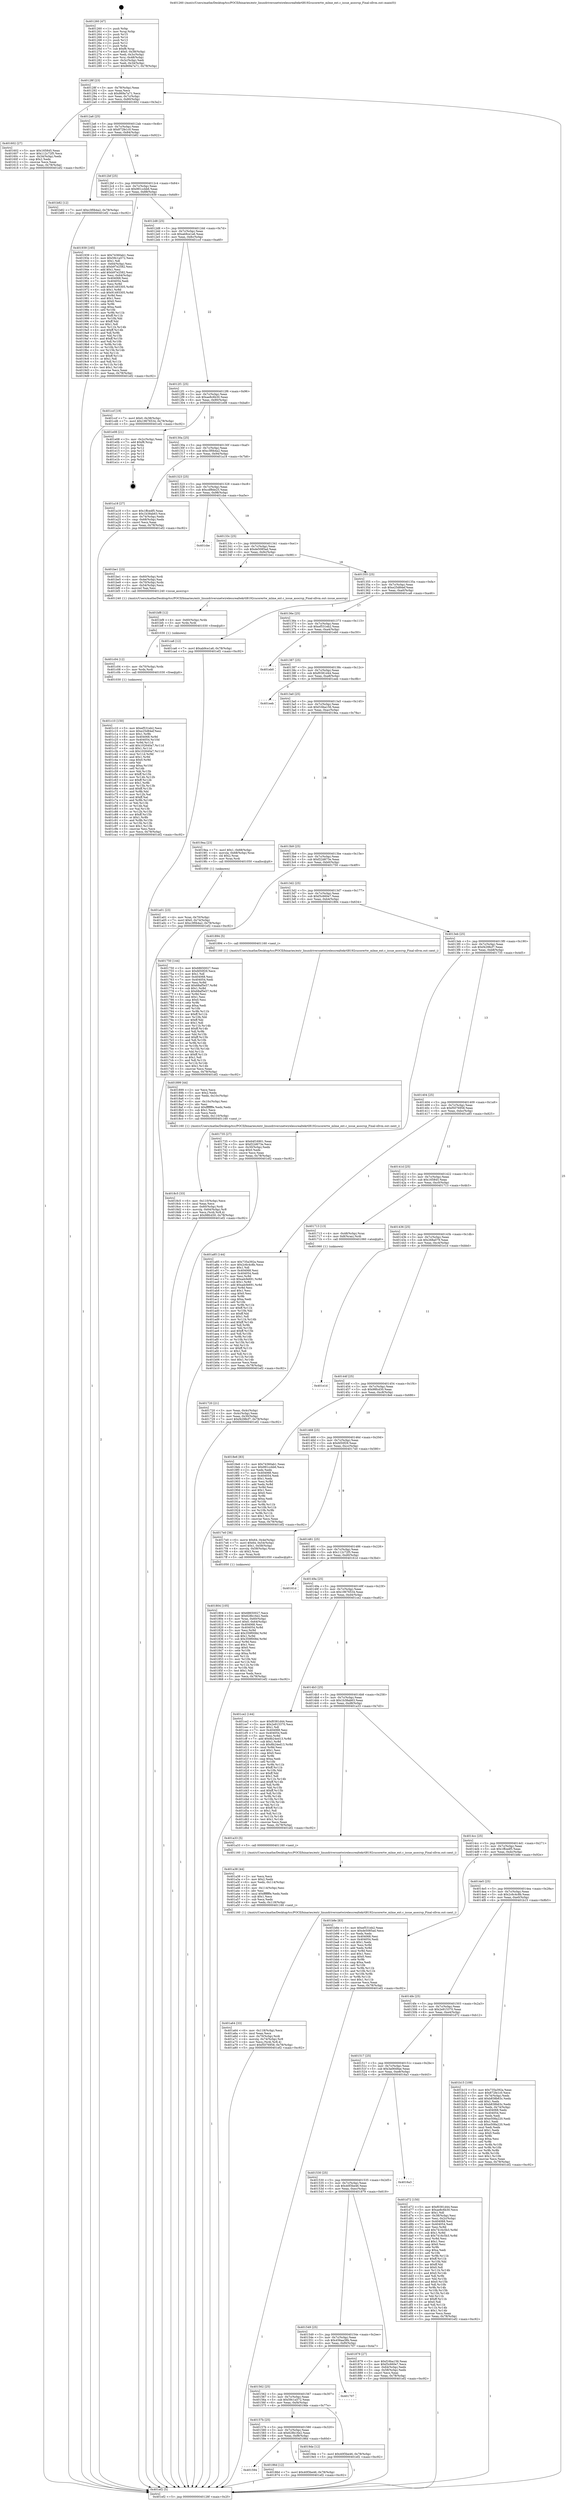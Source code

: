 digraph "0x401260" {
  label = "0x401260 (/mnt/c/Users/mathe/Desktop/tcc/POCII/binaries/extr_linuxdriversnetwirelessrealtekrtl8192cucorertw_mlme_ext.c_issue_asocrsp_Final-ollvm.out::main(0))"
  labelloc = "t"
  node[shape=record]

  Entry [label="",width=0.3,height=0.3,shape=circle,fillcolor=black,style=filled]
  "0x40128f" [label="{
     0x40128f [23]\l
     | [instrs]\l
     &nbsp;&nbsp;0x40128f \<+3\>: mov -0x78(%rbp),%eax\l
     &nbsp;&nbsp;0x401292 \<+2\>: mov %eax,%ecx\l
     &nbsp;&nbsp;0x401294 \<+6\>: sub $0x869a7a71,%ecx\l
     &nbsp;&nbsp;0x40129a \<+3\>: mov %eax,-0x7c(%rbp)\l
     &nbsp;&nbsp;0x40129d \<+3\>: mov %ecx,-0x80(%rbp)\l
     &nbsp;&nbsp;0x4012a0 \<+6\>: je 0000000000401602 \<main+0x3a2\>\l
  }"]
  "0x401602" [label="{
     0x401602 [27]\l
     | [instrs]\l
     &nbsp;&nbsp;0x401602 \<+5\>: mov $0x165845,%eax\l
     &nbsp;&nbsp;0x401607 \<+5\>: mov $0x112c72f5,%ecx\l
     &nbsp;&nbsp;0x40160c \<+3\>: mov -0x34(%rbp),%edx\l
     &nbsp;&nbsp;0x40160f \<+3\>: cmp $0x2,%edx\l
     &nbsp;&nbsp;0x401612 \<+3\>: cmovne %ecx,%eax\l
     &nbsp;&nbsp;0x401615 \<+3\>: mov %eax,-0x78(%rbp)\l
     &nbsp;&nbsp;0x401618 \<+5\>: jmp 0000000000401ef2 \<main+0xc92\>\l
  }"]
  "0x4012a6" [label="{
     0x4012a6 [25]\l
     | [instrs]\l
     &nbsp;&nbsp;0x4012a6 \<+5\>: jmp 00000000004012ab \<main+0x4b\>\l
     &nbsp;&nbsp;0x4012ab \<+3\>: mov -0x7c(%rbp),%eax\l
     &nbsp;&nbsp;0x4012ae \<+5\>: sub $0x872fe1c0,%eax\l
     &nbsp;&nbsp;0x4012b3 \<+6\>: mov %eax,-0x84(%rbp)\l
     &nbsp;&nbsp;0x4012b9 \<+6\>: je 0000000000401b82 \<main+0x922\>\l
  }"]
  "0x401ef2" [label="{
     0x401ef2 [5]\l
     | [instrs]\l
     &nbsp;&nbsp;0x401ef2 \<+5\>: jmp 000000000040128f \<main+0x2f\>\l
  }"]
  "0x401260" [label="{
     0x401260 [47]\l
     | [instrs]\l
     &nbsp;&nbsp;0x401260 \<+1\>: push %rbp\l
     &nbsp;&nbsp;0x401261 \<+3\>: mov %rsp,%rbp\l
     &nbsp;&nbsp;0x401264 \<+2\>: push %r15\l
     &nbsp;&nbsp;0x401266 \<+2\>: push %r14\l
     &nbsp;&nbsp;0x401268 \<+2\>: push %r13\l
     &nbsp;&nbsp;0x40126a \<+2\>: push %r12\l
     &nbsp;&nbsp;0x40126c \<+1\>: push %rbx\l
     &nbsp;&nbsp;0x40126d \<+7\>: sub $0xf8,%rsp\l
     &nbsp;&nbsp;0x401274 \<+7\>: movl $0x0,-0x38(%rbp)\l
     &nbsp;&nbsp;0x40127b \<+3\>: mov %edi,-0x3c(%rbp)\l
     &nbsp;&nbsp;0x40127e \<+4\>: mov %rsi,-0x48(%rbp)\l
     &nbsp;&nbsp;0x401282 \<+3\>: mov -0x3c(%rbp),%edi\l
     &nbsp;&nbsp;0x401285 \<+3\>: mov %edi,-0x34(%rbp)\l
     &nbsp;&nbsp;0x401288 \<+7\>: movl $0x869a7a71,-0x78(%rbp)\l
  }"]
  Exit [label="",width=0.3,height=0.3,shape=circle,fillcolor=black,style=filled,peripheries=2]
  "0x401b82" [label="{
     0x401b82 [12]\l
     | [instrs]\l
     &nbsp;&nbsp;0x401b82 \<+7\>: movl $0xc3f0b4a2,-0x78(%rbp)\l
     &nbsp;&nbsp;0x401b89 \<+5\>: jmp 0000000000401ef2 \<main+0xc92\>\l
  }"]
  "0x4012bf" [label="{
     0x4012bf [25]\l
     | [instrs]\l
     &nbsp;&nbsp;0x4012bf \<+5\>: jmp 00000000004012c4 \<main+0x64\>\l
     &nbsp;&nbsp;0x4012c4 \<+3\>: mov -0x7c(%rbp),%eax\l
     &nbsp;&nbsp;0x4012c7 \<+5\>: sub $0x991ccbb6,%eax\l
     &nbsp;&nbsp;0x4012cc \<+6\>: mov %eax,-0x88(%rbp)\l
     &nbsp;&nbsp;0x4012d2 \<+6\>: je 0000000000401939 \<main+0x6d9\>\l
  }"]
  "0x401c10" [label="{
     0x401c10 [150]\l
     | [instrs]\l
     &nbsp;&nbsp;0x401c10 \<+5\>: mov $0xef531eb2,%ecx\l
     &nbsp;&nbsp;0x401c15 \<+5\>: mov $0xe25d84ef,%esi\l
     &nbsp;&nbsp;0x401c1a \<+3\>: mov $0x1,%r8b\l
     &nbsp;&nbsp;0x401c1d \<+8\>: mov 0x404068,%r9d\l
     &nbsp;&nbsp;0x401c25 \<+8\>: mov 0x404054,%r10d\l
     &nbsp;&nbsp;0x401c2d \<+3\>: mov %r9d,%r11d\l
     &nbsp;&nbsp;0x401c30 \<+7\>: add $0x102640a7,%r11d\l
     &nbsp;&nbsp;0x401c37 \<+4\>: sub $0x1,%r11d\l
     &nbsp;&nbsp;0x401c3b \<+7\>: sub $0x102640a7,%r11d\l
     &nbsp;&nbsp;0x401c42 \<+4\>: imul %r11d,%r9d\l
     &nbsp;&nbsp;0x401c46 \<+4\>: and $0x1,%r9d\l
     &nbsp;&nbsp;0x401c4a \<+4\>: cmp $0x0,%r9d\l
     &nbsp;&nbsp;0x401c4e \<+3\>: sete %bl\l
     &nbsp;&nbsp;0x401c51 \<+4\>: cmp $0xa,%r10d\l
     &nbsp;&nbsp;0x401c55 \<+4\>: setl %r14b\l
     &nbsp;&nbsp;0x401c59 \<+3\>: mov %bl,%r15b\l
     &nbsp;&nbsp;0x401c5c \<+4\>: xor $0xff,%r15b\l
     &nbsp;&nbsp;0x401c60 \<+3\>: mov %r14b,%r12b\l
     &nbsp;&nbsp;0x401c63 \<+4\>: xor $0xff,%r12b\l
     &nbsp;&nbsp;0x401c67 \<+4\>: xor $0x1,%r8b\l
     &nbsp;&nbsp;0x401c6b \<+3\>: mov %r15b,%r13b\l
     &nbsp;&nbsp;0x401c6e \<+4\>: and $0xff,%r13b\l
     &nbsp;&nbsp;0x401c72 \<+3\>: and %r8b,%bl\l
     &nbsp;&nbsp;0x401c75 \<+3\>: mov %r12b,%al\l
     &nbsp;&nbsp;0x401c78 \<+2\>: and $0xff,%al\l
     &nbsp;&nbsp;0x401c7a \<+3\>: and %r8b,%r14b\l
     &nbsp;&nbsp;0x401c7d \<+3\>: or %bl,%r13b\l
     &nbsp;&nbsp;0x401c80 \<+3\>: or %r14b,%al\l
     &nbsp;&nbsp;0x401c83 \<+3\>: xor %al,%r13b\l
     &nbsp;&nbsp;0x401c86 \<+3\>: or %r12b,%r15b\l
     &nbsp;&nbsp;0x401c89 \<+4\>: xor $0xff,%r15b\l
     &nbsp;&nbsp;0x401c8d \<+4\>: or $0x1,%r8b\l
     &nbsp;&nbsp;0x401c91 \<+3\>: and %r8b,%r15b\l
     &nbsp;&nbsp;0x401c94 \<+3\>: or %r15b,%r13b\l
     &nbsp;&nbsp;0x401c97 \<+4\>: test $0x1,%r13b\l
     &nbsp;&nbsp;0x401c9b \<+3\>: cmovne %esi,%ecx\l
     &nbsp;&nbsp;0x401c9e \<+3\>: mov %ecx,-0x78(%rbp)\l
     &nbsp;&nbsp;0x401ca1 \<+5\>: jmp 0000000000401ef2 \<main+0xc92\>\l
  }"]
  "0x401939" [label="{
     0x401939 [165]\l
     | [instrs]\l
     &nbsp;&nbsp;0x401939 \<+5\>: mov $0x74360ab1,%eax\l
     &nbsp;&nbsp;0x40193e \<+5\>: mov $0x59c1a572,%ecx\l
     &nbsp;&nbsp;0x401943 \<+2\>: mov $0x1,%dl\l
     &nbsp;&nbsp;0x401945 \<+3\>: mov -0x64(%rbp),%esi\l
     &nbsp;&nbsp;0x401948 \<+6\>: sub $0xb97e2582,%esi\l
     &nbsp;&nbsp;0x40194e \<+3\>: add $0x1,%esi\l
     &nbsp;&nbsp;0x401951 \<+6\>: add $0xb97e2582,%esi\l
     &nbsp;&nbsp;0x401957 \<+3\>: mov %esi,-0x64(%rbp)\l
     &nbsp;&nbsp;0x40195a \<+7\>: mov 0x404068,%esi\l
     &nbsp;&nbsp;0x401961 \<+7\>: mov 0x404054,%edi\l
     &nbsp;&nbsp;0x401968 \<+3\>: mov %esi,%r8d\l
     &nbsp;&nbsp;0x40196b \<+7\>: add $0x91493305,%r8d\l
     &nbsp;&nbsp;0x401972 \<+4\>: sub $0x1,%r8d\l
     &nbsp;&nbsp;0x401976 \<+7\>: sub $0x91493305,%r8d\l
     &nbsp;&nbsp;0x40197d \<+4\>: imul %r8d,%esi\l
     &nbsp;&nbsp;0x401981 \<+3\>: and $0x1,%esi\l
     &nbsp;&nbsp;0x401984 \<+3\>: cmp $0x0,%esi\l
     &nbsp;&nbsp;0x401987 \<+4\>: sete %r9b\l
     &nbsp;&nbsp;0x40198b \<+3\>: cmp $0xa,%edi\l
     &nbsp;&nbsp;0x40198e \<+4\>: setl %r10b\l
     &nbsp;&nbsp;0x401992 \<+3\>: mov %r9b,%r11b\l
     &nbsp;&nbsp;0x401995 \<+4\>: xor $0xff,%r11b\l
     &nbsp;&nbsp;0x401999 \<+3\>: mov %r10b,%bl\l
     &nbsp;&nbsp;0x40199c \<+3\>: xor $0xff,%bl\l
     &nbsp;&nbsp;0x40199f \<+3\>: xor $0x1,%dl\l
     &nbsp;&nbsp;0x4019a2 \<+3\>: mov %r11b,%r14b\l
     &nbsp;&nbsp;0x4019a5 \<+4\>: and $0xff,%r14b\l
     &nbsp;&nbsp;0x4019a9 \<+3\>: and %dl,%r9b\l
     &nbsp;&nbsp;0x4019ac \<+3\>: mov %bl,%r15b\l
     &nbsp;&nbsp;0x4019af \<+4\>: and $0xff,%r15b\l
     &nbsp;&nbsp;0x4019b3 \<+3\>: and %dl,%r10b\l
     &nbsp;&nbsp;0x4019b6 \<+3\>: or %r9b,%r14b\l
     &nbsp;&nbsp;0x4019b9 \<+3\>: or %r10b,%r15b\l
     &nbsp;&nbsp;0x4019bc \<+3\>: xor %r15b,%r14b\l
     &nbsp;&nbsp;0x4019bf \<+3\>: or %bl,%r11b\l
     &nbsp;&nbsp;0x4019c2 \<+4\>: xor $0xff,%r11b\l
     &nbsp;&nbsp;0x4019c6 \<+3\>: or $0x1,%dl\l
     &nbsp;&nbsp;0x4019c9 \<+3\>: and %dl,%r11b\l
     &nbsp;&nbsp;0x4019cc \<+3\>: or %r11b,%r14b\l
     &nbsp;&nbsp;0x4019cf \<+4\>: test $0x1,%r14b\l
     &nbsp;&nbsp;0x4019d3 \<+3\>: cmovne %ecx,%eax\l
     &nbsp;&nbsp;0x4019d6 \<+3\>: mov %eax,-0x78(%rbp)\l
     &nbsp;&nbsp;0x4019d9 \<+5\>: jmp 0000000000401ef2 \<main+0xc92\>\l
  }"]
  "0x4012d8" [label="{
     0x4012d8 [25]\l
     | [instrs]\l
     &nbsp;&nbsp;0x4012d8 \<+5\>: jmp 00000000004012dd \<main+0x7d\>\l
     &nbsp;&nbsp;0x4012dd \<+3\>: mov -0x7c(%rbp),%eax\l
     &nbsp;&nbsp;0x4012e0 \<+5\>: sub $0xab9ce1a6,%eax\l
     &nbsp;&nbsp;0x4012e5 \<+6\>: mov %eax,-0x8c(%rbp)\l
     &nbsp;&nbsp;0x4012eb \<+6\>: je 0000000000401ccf \<main+0xa6f\>\l
  }"]
  "0x401c04" [label="{
     0x401c04 [12]\l
     | [instrs]\l
     &nbsp;&nbsp;0x401c04 \<+4\>: mov -0x70(%rbp),%rdx\l
     &nbsp;&nbsp;0x401c08 \<+3\>: mov %rdx,%rdi\l
     &nbsp;&nbsp;0x401c0b \<+5\>: call 0000000000401030 \<free@plt\>\l
     | [calls]\l
     &nbsp;&nbsp;0x401030 \{1\} (unknown)\l
  }"]
  "0x401ccf" [label="{
     0x401ccf [19]\l
     | [instrs]\l
     &nbsp;&nbsp;0x401ccf \<+7\>: movl $0x0,-0x38(%rbp)\l
     &nbsp;&nbsp;0x401cd6 \<+7\>: movl $0x19676534,-0x78(%rbp)\l
     &nbsp;&nbsp;0x401cdd \<+5\>: jmp 0000000000401ef2 \<main+0xc92\>\l
  }"]
  "0x4012f1" [label="{
     0x4012f1 [25]\l
     | [instrs]\l
     &nbsp;&nbsp;0x4012f1 \<+5\>: jmp 00000000004012f6 \<main+0x96\>\l
     &nbsp;&nbsp;0x4012f6 \<+3\>: mov -0x7c(%rbp),%eax\l
     &nbsp;&nbsp;0x4012f9 \<+5\>: sub $0xae8c6b30,%eax\l
     &nbsp;&nbsp;0x4012fe \<+6\>: mov %eax,-0x90(%rbp)\l
     &nbsp;&nbsp;0x401304 \<+6\>: je 0000000000401e08 \<main+0xba8\>\l
  }"]
  "0x401bf8" [label="{
     0x401bf8 [12]\l
     | [instrs]\l
     &nbsp;&nbsp;0x401bf8 \<+4\>: mov -0x60(%rbp),%rdx\l
     &nbsp;&nbsp;0x401bfc \<+3\>: mov %rdx,%rdi\l
     &nbsp;&nbsp;0x401bff \<+5\>: call 0000000000401030 \<free@plt\>\l
     | [calls]\l
     &nbsp;&nbsp;0x401030 \{1\} (unknown)\l
  }"]
  "0x401e08" [label="{
     0x401e08 [21]\l
     | [instrs]\l
     &nbsp;&nbsp;0x401e08 \<+3\>: mov -0x2c(%rbp),%eax\l
     &nbsp;&nbsp;0x401e0b \<+7\>: add $0xf8,%rsp\l
     &nbsp;&nbsp;0x401e12 \<+1\>: pop %rbx\l
     &nbsp;&nbsp;0x401e13 \<+2\>: pop %r12\l
     &nbsp;&nbsp;0x401e15 \<+2\>: pop %r13\l
     &nbsp;&nbsp;0x401e17 \<+2\>: pop %r14\l
     &nbsp;&nbsp;0x401e19 \<+2\>: pop %r15\l
     &nbsp;&nbsp;0x401e1b \<+1\>: pop %rbp\l
     &nbsp;&nbsp;0x401e1c \<+1\>: ret\l
  }"]
  "0x40130a" [label="{
     0x40130a [25]\l
     | [instrs]\l
     &nbsp;&nbsp;0x40130a \<+5\>: jmp 000000000040130f \<main+0xaf\>\l
     &nbsp;&nbsp;0x40130f \<+3\>: mov -0x7c(%rbp),%eax\l
     &nbsp;&nbsp;0x401312 \<+5\>: sub $0xc3f0b4a2,%eax\l
     &nbsp;&nbsp;0x401317 \<+6\>: mov %eax,-0x94(%rbp)\l
     &nbsp;&nbsp;0x40131d \<+6\>: je 0000000000401a18 \<main+0x7b8\>\l
  }"]
  "0x401a64" [label="{
     0x401a64 [33]\l
     | [instrs]\l
     &nbsp;&nbsp;0x401a64 \<+6\>: mov -0x118(%rbp),%ecx\l
     &nbsp;&nbsp;0x401a6a \<+3\>: imul %eax,%ecx\l
     &nbsp;&nbsp;0x401a6d \<+4\>: mov -0x70(%rbp),%rdi\l
     &nbsp;&nbsp;0x401a71 \<+4\>: movslq -0x74(%rbp),%r8\l
     &nbsp;&nbsp;0x401a75 \<+4\>: mov %ecx,(%rdi,%r8,4)\l
     &nbsp;&nbsp;0x401a79 \<+7\>: movl $0xf5076958,-0x78(%rbp)\l
     &nbsp;&nbsp;0x401a80 \<+5\>: jmp 0000000000401ef2 \<main+0xc92\>\l
  }"]
  "0x401a18" [label="{
     0x401a18 [27]\l
     | [instrs]\l
     &nbsp;&nbsp;0x401a18 \<+5\>: mov $0x1ffcedf5,%eax\l
     &nbsp;&nbsp;0x401a1d \<+5\>: mov $0x1b38ab63,%ecx\l
     &nbsp;&nbsp;0x401a22 \<+3\>: mov -0x74(%rbp),%edx\l
     &nbsp;&nbsp;0x401a25 \<+3\>: cmp -0x68(%rbp),%edx\l
     &nbsp;&nbsp;0x401a28 \<+3\>: cmovl %ecx,%eax\l
     &nbsp;&nbsp;0x401a2b \<+3\>: mov %eax,-0x78(%rbp)\l
     &nbsp;&nbsp;0x401a2e \<+5\>: jmp 0000000000401ef2 \<main+0xc92\>\l
  }"]
  "0x401323" [label="{
     0x401323 [25]\l
     | [instrs]\l
     &nbsp;&nbsp;0x401323 \<+5\>: jmp 0000000000401328 \<main+0xc8\>\l
     &nbsp;&nbsp;0x401328 \<+3\>: mov -0x7c(%rbp),%eax\l
     &nbsp;&nbsp;0x40132b \<+5\>: sub $0xcdf8de25,%eax\l
     &nbsp;&nbsp;0x401330 \<+6\>: mov %eax,-0x98(%rbp)\l
     &nbsp;&nbsp;0x401336 \<+6\>: je 0000000000401cbe \<main+0xa5e\>\l
  }"]
  "0x401a38" [label="{
     0x401a38 [44]\l
     | [instrs]\l
     &nbsp;&nbsp;0x401a38 \<+2\>: xor %ecx,%ecx\l
     &nbsp;&nbsp;0x401a3a \<+5\>: mov $0x2,%edx\l
     &nbsp;&nbsp;0x401a3f \<+6\>: mov %edx,-0x114(%rbp)\l
     &nbsp;&nbsp;0x401a45 \<+1\>: cltd\l
     &nbsp;&nbsp;0x401a46 \<+6\>: mov -0x114(%rbp),%esi\l
     &nbsp;&nbsp;0x401a4c \<+2\>: idiv %esi\l
     &nbsp;&nbsp;0x401a4e \<+6\>: imul $0xfffffffe,%edx,%edx\l
     &nbsp;&nbsp;0x401a54 \<+3\>: sub $0x1,%ecx\l
     &nbsp;&nbsp;0x401a57 \<+2\>: sub %ecx,%edx\l
     &nbsp;&nbsp;0x401a59 \<+6\>: mov %edx,-0x118(%rbp)\l
     &nbsp;&nbsp;0x401a5f \<+5\>: call 0000000000401160 \<next_i\>\l
     | [calls]\l
     &nbsp;&nbsp;0x401160 \{1\} (/mnt/c/Users/mathe/Desktop/tcc/POCII/binaries/extr_linuxdriversnetwirelessrealtekrtl8192cucorertw_mlme_ext.c_issue_asocrsp_Final-ollvm.out::next_i)\l
  }"]
  "0x401cbe" [label="{
     0x401cbe\l
  }", style=dashed]
  "0x40133c" [label="{
     0x40133c [25]\l
     | [instrs]\l
     &nbsp;&nbsp;0x40133c \<+5\>: jmp 0000000000401341 \<main+0xe1\>\l
     &nbsp;&nbsp;0x401341 \<+3\>: mov -0x7c(%rbp),%eax\l
     &nbsp;&nbsp;0x401344 \<+5\>: sub $0xde5085ad,%eax\l
     &nbsp;&nbsp;0x401349 \<+6\>: mov %eax,-0x9c(%rbp)\l
     &nbsp;&nbsp;0x40134f \<+6\>: je 0000000000401be1 \<main+0x981\>\l
  }"]
  "0x401a01" [label="{
     0x401a01 [23]\l
     | [instrs]\l
     &nbsp;&nbsp;0x401a01 \<+4\>: mov %rax,-0x70(%rbp)\l
     &nbsp;&nbsp;0x401a05 \<+7\>: movl $0x0,-0x74(%rbp)\l
     &nbsp;&nbsp;0x401a0c \<+7\>: movl $0xc3f0b4a2,-0x78(%rbp)\l
     &nbsp;&nbsp;0x401a13 \<+5\>: jmp 0000000000401ef2 \<main+0xc92\>\l
  }"]
  "0x401be1" [label="{
     0x401be1 [23]\l
     | [instrs]\l
     &nbsp;&nbsp;0x401be1 \<+4\>: mov -0x60(%rbp),%rdi\l
     &nbsp;&nbsp;0x401be5 \<+4\>: mov -0x4e(%rbp),%ax\l
     &nbsp;&nbsp;0x401be9 \<+4\>: mov -0x70(%rbp),%rdx\l
     &nbsp;&nbsp;0x401bed \<+3\>: mov -0x54(%rbp),%ecx\l
     &nbsp;&nbsp;0x401bf0 \<+3\>: movzwl %ax,%esi\l
     &nbsp;&nbsp;0x401bf3 \<+5\>: call 0000000000401240 \<issue_asocrsp\>\l
     | [calls]\l
     &nbsp;&nbsp;0x401240 \{1\} (/mnt/c/Users/mathe/Desktop/tcc/POCII/binaries/extr_linuxdriversnetwirelessrealtekrtl8192cucorertw_mlme_ext.c_issue_asocrsp_Final-ollvm.out::issue_asocrsp)\l
  }"]
  "0x401355" [label="{
     0x401355 [25]\l
     | [instrs]\l
     &nbsp;&nbsp;0x401355 \<+5\>: jmp 000000000040135a \<main+0xfa\>\l
     &nbsp;&nbsp;0x40135a \<+3\>: mov -0x7c(%rbp),%eax\l
     &nbsp;&nbsp;0x40135d \<+5\>: sub $0xe25d84ef,%eax\l
     &nbsp;&nbsp;0x401362 \<+6\>: mov %eax,-0xa0(%rbp)\l
     &nbsp;&nbsp;0x401368 \<+6\>: je 0000000000401ca6 \<main+0xa46\>\l
  }"]
  "0x4018c5" [label="{
     0x4018c5 [33]\l
     | [instrs]\l
     &nbsp;&nbsp;0x4018c5 \<+6\>: mov -0x110(%rbp),%ecx\l
     &nbsp;&nbsp;0x4018cb \<+3\>: imul %eax,%ecx\l
     &nbsp;&nbsp;0x4018ce \<+4\>: mov -0x60(%rbp),%rdi\l
     &nbsp;&nbsp;0x4018d2 \<+4\>: movslq -0x64(%rbp),%r8\l
     &nbsp;&nbsp;0x4018d6 \<+4\>: mov %ecx,(%rdi,%r8,4)\l
     &nbsp;&nbsp;0x4018da \<+7\>: movl $0x98fcd30,-0x78(%rbp)\l
     &nbsp;&nbsp;0x4018e1 \<+5\>: jmp 0000000000401ef2 \<main+0xc92\>\l
  }"]
  "0x401ca6" [label="{
     0x401ca6 [12]\l
     | [instrs]\l
     &nbsp;&nbsp;0x401ca6 \<+7\>: movl $0xab9ce1a6,-0x78(%rbp)\l
     &nbsp;&nbsp;0x401cad \<+5\>: jmp 0000000000401ef2 \<main+0xc92\>\l
  }"]
  "0x40136e" [label="{
     0x40136e [25]\l
     | [instrs]\l
     &nbsp;&nbsp;0x40136e \<+5\>: jmp 0000000000401373 \<main+0x113\>\l
     &nbsp;&nbsp;0x401373 \<+3\>: mov -0x7c(%rbp),%eax\l
     &nbsp;&nbsp;0x401376 \<+5\>: sub $0xef531eb2,%eax\l
     &nbsp;&nbsp;0x40137b \<+6\>: mov %eax,-0xa4(%rbp)\l
     &nbsp;&nbsp;0x401381 \<+6\>: je 0000000000401eb0 \<main+0xc50\>\l
  }"]
  "0x401899" [label="{
     0x401899 [44]\l
     | [instrs]\l
     &nbsp;&nbsp;0x401899 \<+2\>: xor %ecx,%ecx\l
     &nbsp;&nbsp;0x40189b \<+5\>: mov $0x2,%edx\l
     &nbsp;&nbsp;0x4018a0 \<+6\>: mov %edx,-0x10c(%rbp)\l
     &nbsp;&nbsp;0x4018a6 \<+1\>: cltd\l
     &nbsp;&nbsp;0x4018a7 \<+6\>: mov -0x10c(%rbp),%esi\l
     &nbsp;&nbsp;0x4018ad \<+2\>: idiv %esi\l
     &nbsp;&nbsp;0x4018af \<+6\>: imul $0xfffffffe,%edx,%edx\l
     &nbsp;&nbsp;0x4018b5 \<+3\>: sub $0x1,%ecx\l
     &nbsp;&nbsp;0x4018b8 \<+2\>: sub %ecx,%edx\l
     &nbsp;&nbsp;0x4018ba \<+6\>: mov %edx,-0x110(%rbp)\l
     &nbsp;&nbsp;0x4018c0 \<+5\>: call 0000000000401160 \<next_i\>\l
     | [calls]\l
     &nbsp;&nbsp;0x401160 \{1\} (/mnt/c/Users/mathe/Desktop/tcc/POCII/binaries/extr_linuxdriversnetwirelessrealtekrtl8192cucorertw_mlme_ext.c_issue_asocrsp_Final-ollvm.out::next_i)\l
  }"]
  "0x401eb0" [label="{
     0x401eb0\l
  }", style=dashed]
  "0x401387" [label="{
     0x401387 [25]\l
     | [instrs]\l
     &nbsp;&nbsp;0x401387 \<+5\>: jmp 000000000040138c \<main+0x12c\>\l
     &nbsp;&nbsp;0x40138c \<+3\>: mov -0x7c(%rbp),%eax\l
     &nbsp;&nbsp;0x40138f \<+5\>: sub $0xf0381d44,%eax\l
     &nbsp;&nbsp;0x401394 \<+6\>: mov %eax,-0xa8(%rbp)\l
     &nbsp;&nbsp;0x40139a \<+6\>: je 0000000000401eeb \<main+0xc8b\>\l
  }"]
  "0x401594" [label="{
     0x401594\l
  }", style=dashed]
  "0x401eeb" [label="{
     0x401eeb\l
  }", style=dashed]
  "0x4013a0" [label="{
     0x4013a0 [25]\l
     | [instrs]\l
     &nbsp;&nbsp;0x4013a0 \<+5\>: jmp 00000000004013a5 \<main+0x145\>\l
     &nbsp;&nbsp;0x4013a5 \<+3\>: mov -0x7c(%rbp),%eax\l
     &nbsp;&nbsp;0x4013a8 \<+5\>: sub $0xf16ba156,%eax\l
     &nbsp;&nbsp;0x4013ad \<+6\>: mov %eax,-0xac(%rbp)\l
     &nbsp;&nbsp;0x4013b3 \<+6\>: je 00000000004019ea \<main+0x78a\>\l
  }"]
  "0x40186d" [label="{
     0x40186d [12]\l
     | [instrs]\l
     &nbsp;&nbsp;0x40186d \<+7\>: movl $0x40f3be46,-0x78(%rbp)\l
     &nbsp;&nbsp;0x401874 \<+5\>: jmp 0000000000401ef2 \<main+0xc92\>\l
  }"]
  "0x4019ea" [label="{
     0x4019ea [23]\l
     | [instrs]\l
     &nbsp;&nbsp;0x4019ea \<+7\>: movl $0x1,-0x68(%rbp)\l
     &nbsp;&nbsp;0x4019f1 \<+4\>: movslq -0x68(%rbp),%rax\l
     &nbsp;&nbsp;0x4019f5 \<+4\>: shl $0x2,%rax\l
     &nbsp;&nbsp;0x4019f9 \<+3\>: mov %rax,%rdi\l
     &nbsp;&nbsp;0x4019fc \<+5\>: call 0000000000401050 \<malloc@plt\>\l
     | [calls]\l
     &nbsp;&nbsp;0x401050 \{1\} (unknown)\l
  }"]
  "0x4013b9" [label="{
     0x4013b9 [25]\l
     | [instrs]\l
     &nbsp;&nbsp;0x4013b9 \<+5\>: jmp 00000000004013be \<main+0x15e\>\l
     &nbsp;&nbsp;0x4013be \<+3\>: mov -0x7c(%rbp),%eax\l
     &nbsp;&nbsp;0x4013c1 \<+5\>: sub $0xf22d673e,%eax\l
     &nbsp;&nbsp;0x4013c6 \<+6\>: mov %eax,-0xb0(%rbp)\l
     &nbsp;&nbsp;0x4013cc \<+6\>: je 0000000000401750 \<main+0x4f0\>\l
  }"]
  "0x40157b" [label="{
     0x40157b [25]\l
     | [instrs]\l
     &nbsp;&nbsp;0x40157b \<+5\>: jmp 0000000000401580 \<main+0x320\>\l
     &nbsp;&nbsp;0x401580 \<+3\>: mov -0x7c(%rbp),%eax\l
     &nbsp;&nbsp;0x401583 \<+5\>: sub $0x628b16e2,%eax\l
     &nbsp;&nbsp;0x401588 \<+6\>: mov %eax,-0xf8(%rbp)\l
     &nbsp;&nbsp;0x40158e \<+6\>: je 000000000040186d \<main+0x60d\>\l
  }"]
  "0x401750" [label="{
     0x401750 [144]\l
     | [instrs]\l
     &nbsp;&nbsp;0x401750 \<+5\>: mov $0x68650027,%eax\l
     &nbsp;&nbsp;0x401755 \<+5\>: mov $0xfd50f29,%ecx\l
     &nbsp;&nbsp;0x40175a \<+2\>: mov $0x1,%dl\l
     &nbsp;&nbsp;0x40175c \<+7\>: mov 0x404068,%esi\l
     &nbsp;&nbsp;0x401763 \<+7\>: mov 0x404054,%edi\l
     &nbsp;&nbsp;0x40176a \<+3\>: mov %esi,%r8d\l
     &nbsp;&nbsp;0x40176d \<+7\>: add $0x68af5e57,%r8d\l
     &nbsp;&nbsp;0x401774 \<+4\>: sub $0x1,%r8d\l
     &nbsp;&nbsp;0x401778 \<+7\>: sub $0x68af5e57,%r8d\l
     &nbsp;&nbsp;0x40177f \<+4\>: imul %r8d,%esi\l
     &nbsp;&nbsp;0x401783 \<+3\>: and $0x1,%esi\l
     &nbsp;&nbsp;0x401786 \<+3\>: cmp $0x0,%esi\l
     &nbsp;&nbsp;0x401789 \<+4\>: sete %r9b\l
     &nbsp;&nbsp;0x40178d \<+3\>: cmp $0xa,%edi\l
     &nbsp;&nbsp;0x401790 \<+4\>: setl %r10b\l
     &nbsp;&nbsp;0x401794 \<+3\>: mov %r9b,%r11b\l
     &nbsp;&nbsp;0x401797 \<+4\>: xor $0xff,%r11b\l
     &nbsp;&nbsp;0x40179b \<+3\>: mov %r10b,%bl\l
     &nbsp;&nbsp;0x40179e \<+3\>: xor $0xff,%bl\l
     &nbsp;&nbsp;0x4017a1 \<+3\>: xor $0x1,%dl\l
     &nbsp;&nbsp;0x4017a4 \<+3\>: mov %r11b,%r14b\l
     &nbsp;&nbsp;0x4017a7 \<+4\>: and $0xff,%r14b\l
     &nbsp;&nbsp;0x4017ab \<+3\>: and %dl,%r9b\l
     &nbsp;&nbsp;0x4017ae \<+3\>: mov %bl,%r15b\l
     &nbsp;&nbsp;0x4017b1 \<+4\>: and $0xff,%r15b\l
     &nbsp;&nbsp;0x4017b5 \<+3\>: and %dl,%r10b\l
     &nbsp;&nbsp;0x4017b8 \<+3\>: or %r9b,%r14b\l
     &nbsp;&nbsp;0x4017bb \<+3\>: or %r10b,%r15b\l
     &nbsp;&nbsp;0x4017be \<+3\>: xor %r15b,%r14b\l
     &nbsp;&nbsp;0x4017c1 \<+3\>: or %bl,%r11b\l
     &nbsp;&nbsp;0x4017c4 \<+4\>: xor $0xff,%r11b\l
     &nbsp;&nbsp;0x4017c8 \<+3\>: or $0x1,%dl\l
     &nbsp;&nbsp;0x4017cb \<+3\>: and %dl,%r11b\l
     &nbsp;&nbsp;0x4017ce \<+3\>: or %r11b,%r14b\l
     &nbsp;&nbsp;0x4017d1 \<+4\>: test $0x1,%r14b\l
     &nbsp;&nbsp;0x4017d5 \<+3\>: cmovne %ecx,%eax\l
     &nbsp;&nbsp;0x4017d8 \<+3\>: mov %eax,-0x78(%rbp)\l
     &nbsp;&nbsp;0x4017db \<+5\>: jmp 0000000000401ef2 \<main+0xc92\>\l
  }"]
  "0x4013d2" [label="{
     0x4013d2 [25]\l
     | [instrs]\l
     &nbsp;&nbsp;0x4013d2 \<+5\>: jmp 00000000004013d7 \<main+0x177\>\l
     &nbsp;&nbsp;0x4013d7 \<+3\>: mov -0x7c(%rbp),%eax\l
     &nbsp;&nbsp;0x4013da \<+5\>: sub $0xf3c660e7,%eax\l
     &nbsp;&nbsp;0x4013df \<+6\>: mov %eax,-0xb4(%rbp)\l
     &nbsp;&nbsp;0x4013e5 \<+6\>: je 0000000000401894 \<main+0x634\>\l
  }"]
  "0x4019de" [label="{
     0x4019de [12]\l
     | [instrs]\l
     &nbsp;&nbsp;0x4019de \<+7\>: movl $0x40f3be46,-0x78(%rbp)\l
     &nbsp;&nbsp;0x4019e5 \<+5\>: jmp 0000000000401ef2 \<main+0xc92\>\l
  }"]
  "0x401894" [label="{
     0x401894 [5]\l
     | [instrs]\l
     &nbsp;&nbsp;0x401894 \<+5\>: call 0000000000401160 \<next_i\>\l
     | [calls]\l
     &nbsp;&nbsp;0x401160 \{1\} (/mnt/c/Users/mathe/Desktop/tcc/POCII/binaries/extr_linuxdriversnetwirelessrealtekrtl8192cucorertw_mlme_ext.c_issue_asocrsp_Final-ollvm.out::next_i)\l
  }"]
  "0x4013eb" [label="{
     0x4013eb [25]\l
     | [instrs]\l
     &nbsp;&nbsp;0x4013eb \<+5\>: jmp 00000000004013f0 \<main+0x190\>\l
     &nbsp;&nbsp;0x4013f0 \<+3\>: mov -0x7c(%rbp),%eax\l
     &nbsp;&nbsp;0x4013f3 \<+5\>: sub $0xf4298cf7,%eax\l
     &nbsp;&nbsp;0x4013f8 \<+6\>: mov %eax,-0xb8(%rbp)\l
     &nbsp;&nbsp;0x4013fe \<+6\>: je 0000000000401735 \<main+0x4d5\>\l
  }"]
  "0x401562" [label="{
     0x401562 [25]\l
     | [instrs]\l
     &nbsp;&nbsp;0x401562 \<+5\>: jmp 0000000000401567 \<main+0x307\>\l
     &nbsp;&nbsp;0x401567 \<+3\>: mov -0x7c(%rbp),%eax\l
     &nbsp;&nbsp;0x40156a \<+5\>: sub $0x59c1a572,%eax\l
     &nbsp;&nbsp;0x40156f \<+6\>: mov %eax,-0xf4(%rbp)\l
     &nbsp;&nbsp;0x401575 \<+6\>: je 00000000004019de \<main+0x77e\>\l
  }"]
  "0x401735" [label="{
     0x401735 [27]\l
     | [instrs]\l
     &nbsp;&nbsp;0x401735 \<+5\>: mov $0x64f16901,%eax\l
     &nbsp;&nbsp;0x40173a \<+5\>: mov $0xf22d673e,%ecx\l
     &nbsp;&nbsp;0x40173f \<+3\>: mov -0x30(%rbp),%edx\l
     &nbsp;&nbsp;0x401742 \<+3\>: cmp $0x0,%edx\l
     &nbsp;&nbsp;0x401745 \<+3\>: cmove %ecx,%eax\l
     &nbsp;&nbsp;0x401748 \<+3\>: mov %eax,-0x78(%rbp)\l
     &nbsp;&nbsp;0x40174b \<+5\>: jmp 0000000000401ef2 \<main+0xc92\>\l
  }"]
  "0x401404" [label="{
     0x401404 [25]\l
     | [instrs]\l
     &nbsp;&nbsp;0x401404 \<+5\>: jmp 0000000000401409 \<main+0x1a9\>\l
     &nbsp;&nbsp;0x401409 \<+3\>: mov -0x7c(%rbp),%eax\l
     &nbsp;&nbsp;0x40140c \<+5\>: sub $0xf5076958,%eax\l
     &nbsp;&nbsp;0x401411 \<+6\>: mov %eax,-0xbc(%rbp)\l
     &nbsp;&nbsp;0x401417 \<+6\>: je 0000000000401a85 \<main+0x825\>\l
  }"]
  "0x401707" [label="{
     0x401707\l
  }", style=dashed]
  "0x401a85" [label="{
     0x401a85 [144]\l
     | [instrs]\l
     &nbsp;&nbsp;0x401a85 \<+5\>: mov $0x735a392a,%eax\l
     &nbsp;&nbsp;0x401a8a \<+5\>: mov $0x2c6c4c8b,%ecx\l
     &nbsp;&nbsp;0x401a8f \<+2\>: mov $0x1,%dl\l
     &nbsp;&nbsp;0x401a91 \<+7\>: mov 0x404068,%esi\l
     &nbsp;&nbsp;0x401a98 \<+7\>: mov 0x404054,%edi\l
     &nbsp;&nbsp;0x401a9f \<+3\>: mov %esi,%r8d\l
     &nbsp;&nbsp;0x401aa2 \<+7\>: sub $0xadcfe691,%r8d\l
     &nbsp;&nbsp;0x401aa9 \<+4\>: sub $0x1,%r8d\l
     &nbsp;&nbsp;0x401aad \<+7\>: add $0xadcfe691,%r8d\l
     &nbsp;&nbsp;0x401ab4 \<+4\>: imul %r8d,%esi\l
     &nbsp;&nbsp;0x401ab8 \<+3\>: and $0x1,%esi\l
     &nbsp;&nbsp;0x401abb \<+3\>: cmp $0x0,%esi\l
     &nbsp;&nbsp;0x401abe \<+4\>: sete %r9b\l
     &nbsp;&nbsp;0x401ac2 \<+3\>: cmp $0xa,%edi\l
     &nbsp;&nbsp;0x401ac5 \<+4\>: setl %r10b\l
     &nbsp;&nbsp;0x401ac9 \<+3\>: mov %r9b,%r11b\l
     &nbsp;&nbsp;0x401acc \<+4\>: xor $0xff,%r11b\l
     &nbsp;&nbsp;0x401ad0 \<+3\>: mov %r10b,%bl\l
     &nbsp;&nbsp;0x401ad3 \<+3\>: xor $0xff,%bl\l
     &nbsp;&nbsp;0x401ad6 \<+3\>: xor $0x1,%dl\l
     &nbsp;&nbsp;0x401ad9 \<+3\>: mov %r11b,%r14b\l
     &nbsp;&nbsp;0x401adc \<+4\>: and $0xff,%r14b\l
     &nbsp;&nbsp;0x401ae0 \<+3\>: and %dl,%r9b\l
     &nbsp;&nbsp;0x401ae3 \<+3\>: mov %bl,%r15b\l
     &nbsp;&nbsp;0x401ae6 \<+4\>: and $0xff,%r15b\l
     &nbsp;&nbsp;0x401aea \<+3\>: and %dl,%r10b\l
     &nbsp;&nbsp;0x401aed \<+3\>: or %r9b,%r14b\l
     &nbsp;&nbsp;0x401af0 \<+3\>: or %r10b,%r15b\l
     &nbsp;&nbsp;0x401af3 \<+3\>: xor %r15b,%r14b\l
     &nbsp;&nbsp;0x401af6 \<+3\>: or %bl,%r11b\l
     &nbsp;&nbsp;0x401af9 \<+4\>: xor $0xff,%r11b\l
     &nbsp;&nbsp;0x401afd \<+3\>: or $0x1,%dl\l
     &nbsp;&nbsp;0x401b00 \<+3\>: and %dl,%r11b\l
     &nbsp;&nbsp;0x401b03 \<+3\>: or %r11b,%r14b\l
     &nbsp;&nbsp;0x401b06 \<+4\>: test $0x1,%r14b\l
     &nbsp;&nbsp;0x401b0a \<+3\>: cmovne %ecx,%eax\l
     &nbsp;&nbsp;0x401b0d \<+3\>: mov %eax,-0x78(%rbp)\l
     &nbsp;&nbsp;0x401b10 \<+5\>: jmp 0000000000401ef2 \<main+0xc92\>\l
  }"]
  "0x40141d" [label="{
     0x40141d [25]\l
     | [instrs]\l
     &nbsp;&nbsp;0x40141d \<+5\>: jmp 0000000000401422 \<main+0x1c2\>\l
     &nbsp;&nbsp;0x401422 \<+3\>: mov -0x7c(%rbp),%eax\l
     &nbsp;&nbsp;0x401425 \<+5\>: sub $0x165845,%eax\l
     &nbsp;&nbsp;0x40142a \<+6\>: mov %eax,-0xc0(%rbp)\l
     &nbsp;&nbsp;0x401430 \<+6\>: je 0000000000401713 \<main+0x4b3\>\l
  }"]
  "0x401549" [label="{
     0x401549 [25]\l
     | [instrs]\l
     &nbsp;&nbsp;0x401549 \<+5\>: jmp 000000000040154e \<main+0x2ee\>\l
     &nbsp;&nbsp;0x40154e \<+3\>: mov -0x7c(%rbp),%eax\l
     &nbsp;&nbsp;0x401551 \<+5\>: sub $0x456aa38b,%eax\l
     &nbsp;&nbsp;0x401556 \<+6\>: mov %eax,-0xf0(%rbp)\l
     &nbsp;&nbsp;0x40155c \<+6\>: je 0000000000401707 \<main+0x4a7\>\l
  }"]
  "0x401713" [label="{
     0x401713 [13]\l
     | [instrs]\l
     &nbsp;&nbsp;0x401713 \<+4\>: mov -0x48(%rbp),%rax\l
     &nbsp;&nbsp;0x401717 \<+4\>: mov 0x8(%rax),%rdi\l
     &nbsp;&nbsp;0x40171b \<+5\>: call 0000000000401060 \<atoi@plt\>\l
     | [calls]\l
     &nbsp;&nbsp;0x401060 \{1\} (unknown)\l
  }"]
  "0x401436" [label="{
     0x401436 [25]\l
     | [instrs]\l
     &nbsp;&nbsp;0x401436 \<+5\>: jmp 000000000040143b \<main+0x1db\>\l
     &nbsp;&nbsp;0x40143b \<+3\>: mov -0x7c(%rbp),%eax\l
     &nbsp;&nbsp;0x40143e \<+5\>: sub $0x268a079,%eax\l
     &nbsp;&nbsp;0x401443 \<+6\>: mov %eax,-0xc4(%rbp)\l
     &nbsp;&nbsp;0x401449 \<+6\>: je 0000000000401e1d \<main+0xbbd\>\l
  }"]
  "0x401720" [label="{
     0x401720 [21]\l
     | [instrs]\l
     &nbsp;&nbsp;0x401720 \<+3\>: mov %eax,-0x4c(%rbp)\l
     &nbsp;&nbsp;0x401723 \<+3\>: mov -0x4c(%rbp),%eax\l
     &nbsp;&nbsp;0x401726 \<+3\>: mov %eax,-0x30(%rbp)\l
     &nbsp;&nbsp;0x401729 \<+7\>: movl $0xf4298cf7,-0x78(%rbp)\l
     &nbsp;&nbsp;0x401730 \<+5\>: jmp 0000000000401ef2 \<main+0xc92\>\l
  }"]
  "0x401879" [label="{
     0x401879 [27]\l
     | [instrs]\l
     &nbsp;&nbsp;0x401879 \<+5\>: mov $0xf16ba156,%eax\l
     &nbsp;&nbsp;0x40187e \<+5\>: mov $0xf3c660e7,%ecx\l
     &nbsp;&nbsp;0x401883 \<+3\>: mov -0x64(%rbp),%edx\l
     &nbsp;&nbsp;0x401886 \<+3\>: cmp -0x58(%rbp),%edx\l
     &nbsp;&nbsp;0x401889 \<+3\>: cmovl %ecx,%eax\l
     &nbsp;&nbsp;0x40188c \<+3\>: mov %eax,-0x78(%rbp)\l
     &nbsp;&nbsp;0x40188f \<+5\>: jmp 0000000000401ef2 \<main+0xc92\>\l
  }"]
  "0x401e1d" [label="{
     0x401e1d\l
  }", style=dashed]
  "0x40144f" [label="{
     0x40144f [25]\l
     | [instrs]\l
     &nbsp;&nbsp;0x40144f \<+5\>: jmp 0000000000401454 \<main+0x1f4\>\l
     &nbsp;&nbsp;0x401454 \<+3\>: mov -0x7c(%rbp),%eax\l
     &nbsp;&nbsp;0x401457 \<+5\>: sub $0x98fcd30,%eax\l
     &nbsp;&nbsp;0x40145c \<+6\>: mov %eax,-0xc8(%rbp)\l
     &nbsp;&nbsp;0x401462 \<+6\>: je 00000000004018e6 \<main+0x686\>\l
  }"]
  "0x401530" [label="{
     0x401530 [25]\l
     | [instrs]\l
     &nbsp;&nbsp;0x401530 \<+5\>: jmp 0000000000401535 \<main+0x2d5\>\l
     &nbsp;&nbsp;0x401535 \<+3\>: mov -0x7c(%rbp),%eax\l
     &nbsp;&nbsp;0x401538 \<+5\>: sub $0x40f3be46,%eax\l
     &nbsp;&nbsp;0x40153d \<+6\>: mov %eax,-0xec(%rbp)\l
     &nbsp;&nbsp;0x401543 \<+6\>: je 0000000000401879 \<main+0x619\>\l
  }"]
  "0x4018e6" [label="{
     0x4018e6 [83]\l
     | [instrs]\l
     &nbsp;&nbsp;0x4018e6 \<+5\>: mov $0x74360ab1,%eax\l
     &nbsp;&nbsp;0x4018eb \<+5\>: mov $0x991ccbb6,%ecx\l
     &nbsp;&nbsp;0x4018f0 \<+2\>: xor %edx,%edx\l
     &nbsp;&nbsp;0x4018f2 \<+7\>: mov 0x404068,%esi\l
     &nbsp;&nbsp;0x4018f9 \<+7\>: mov 0x404054,%edi\l
     &nbsp;&nbsp;0x401900 \<+3\>: sub $0x1,%edx\l
     &nbsp;&nbsp;0x401903 \<+3\>: mov %esi,%r8d\l
     &nbsp;&nbsp;0x401906 \<+3\>: add %edx,%r8d\l
     &nbsp;&nbsp;0x401909 \<+4\>: imul %r8d,%esi\l
     &nbsp;&nbsp;0x40190d \<+3\>: and $0x1,%esi\l
     &nbsp;&nbsp;0x401910 \<+3\>: cmp $0x0,%esi\l
     &nbsp;&nbsp;0x401913 \<+4\>: sete %r9b\l
     &nbsp;&nbsp;0x401917 \<+3\>: cmp $0xa,%edi\l
     &nbsp;&nbsp;0x40191a \<+4\>: setl %r10b\l
     &nbsp;&nbsp;0x40191e \<+3\>: mov %r9b,%r11b\l
     &nbsp;&nbsp;0x401921 \<+3\>: and %r10b,%r11b\l
     &nbsp;&nbsp;0x401924 \<+3\>: xor %r10b,%r9b\l
     &nbsp;&nbsp;0x401927 \<+3\>: or %r9b,%r11b\l
     &nbsp;&nbsp;0x40192a \<+4\>: test $0x1,%r11b\l
     &nbsp;&nbsp;0x40192e \<+3\>: cmovne %ecx,%eax\l
     &nbsp;&nbsp;0x401931 \<+3\>: mov %eax,-0x78(%rbp)\l
     &nbsp;&nbsp;0x401934 \<+5\>: jmp 0000000000401ef2 \<main+0xc92\>\l
  }"]
  "0x401468" [label="{
     0x401468 [25]\l
     | [instrs]\l
     &nbsp;&nbsp;0x401468 \<+5\>: jmp 000000000040146d \<main+0x20d\>\l
     &nbsp;&nbsp;0x40146d \<+3\>: mov -0x7c(%rbp),%eax\l
     &nbsp;&nbsp;0x401470 \<+5\>: sub $0xfd50f29,%eax\l
     &nbsp;&nbsp;0x401475 \<+6\>: mov %eax,-0xcc(%rbp)\l
     &nbsp;&nbsp;0x40147b \<+6\>: je 00000000004017e0 \<main+0x580\>\l
  }"]
  "0x4016a3" [label="{
     0x4016a3\l
  }", style=dashed]
  "0x4017e0" [label="{
     0x4017e0 [36]\l
     | [instrs]\l
     &nbsp;&nbsp;0x4017e0 \<+6\>: movw $0x64,-0x4e(%rbp)\l
     &nbsp;&nbsp;0x4017e6 \<+7\>: movl $0x64,-0x54(%rbp)\l
     &nbsp;&nbsp;0x4017ed \<+7\>: movl $0x1,-0x58(%rbp)\l
     &nbsp;&nbsp;0x4017f4 \<+4\>: movslq -0x58(%rbp),%rax\l
     &nbsp;&nbsp;0x4017f8 \<+4\>: shl $0x2,%rax\l
     &nbsp;&nbsp;0x4017fc \<+3\>: mov %rax,%rdi\l
     &nbsp;&nbsp;0x4017ff \<+5\>: call 0000000000401050 \<malloc@plt\>\l
     | [calls]\l
     &nbsp;&nbsp;0x401050 \{1\} (unknown)\l
  }"]
  "0x401481" [label="{
     0x401481 [25]\l
     | [instrs]\l
     &nbsp;&nbsp;0x401481 \<+5\>: jmp 0000000000401486 \<main+0x226\>\l
     &nbsp;&nbsp;0x401486 \<+3\>: mov -0x7c(%rbp),%eax\l
     &nbsp;&nbsp;0x401489 \<+5\>: sub $0x112c72f5,%eax\l
     &nbsp;&nbsp;0x40148e \<+6\>: mov %eax,-0xd0(%rbp)\l
     &nbsp;&nbsp;0x401494 \<+6\>: je 000000000040161d \<main+0x3bd\>\l
  }"]
  "0x401804" [label="{
     0x401804 [105]\l
     | [instrs]\l
     &nbsp;&nbsp;0x401804 \<+5\>: mov $0x68650027,%ecx\l
     &nbsp;&nbsp;0x401809 \<+5\>: mov $0x628b16e2,%edx\l
     &nbsp;&nbsp;0x40180e \<+4\>: mov %rax,-0x60(%rbp)\l
     &nbsp;&nbsp;0x401812 \<+7\>: movl $0x0,-0x64(%rbp)\l
     &nbsp;&nbsp;0x401819 \<+7\>: mov 0x404068,%esi\l
     &nbsp;&nbsp;0x401820 \<+8\>: mov 0x404054,%r8d\l
     &nbsp;&nbsp;0x401828 \<+3\>: mov %esi,%r9d\l
     &nbsp;&nbsp;0x40182b \<+7\>: add $0x359f008d,%r9d\l
     &nbsp;&nbsp;0x401832 \<+4\>: sub $0x1,%r9d\l
     &nbsp;&nbsp;0x401836 \<+7\>: sub $0x359f008d,%r9d\l
     &nbsp;&nbsp;0x40183d \<+4\>: imul %r9d,%esi\l
     &nbsp;&nbsp;0x401841 \<+3\>: and $0x1,%esi\l
     &nbsp;&nbsp;0x401844 \<+3\>: cmp $0x0,%esi\l
     &nbsp;&nbsp;0x401847 \<+4\>: sete %r10b\l
     &nbsp;&nbsp;0x40184b \<+4\>: cmp $0xa,%r8d\l
     &nbsp;&nbsp;0x40184f \<+4\>: setl %r11b\l
     &nbsp;&nbsp;0x401853 \<+3\>: mov %r10b,%bl\l
     &nbsp;&nbsp;0x401856 \<+3\>: and %r11b,%bl\l
     &nbsp;&nbsp;0x401859 \<+3\>: xor %r11b,%r10b\l
     &nbsp;&nbsp;0x40185c \<+3\>: or %r10b,%bl\l
     &nbsp;&nbsp;0x40185f \<+3\>: test $0x1,%bl\l
     &nbsp;&nbsp;0x401862 \<+3\>: cmovne %edx,%ecx\l
     &nbsp;&nbsp;0x401865 \<+3\>: mov %ecx,-0x78(%rbp)\l
     &nbsp;&nbsp;0x401868 \<+5\>: jmp 0000000000401ef2 \<main+0xc92\>\l
  }"]
  "0x401517" [label="{
     0x401517 [25]\l
     | [instrs]\l
     &nbsp;&nbsp;0x401517 \<+5\>: jmp 000000000040151c \<main+0x2bc\>\l
     &nbsp;&nbsp;0x40151c \<+3\>: mov -0x7c(%rbp),%eax\l
     &nbsp;&nbsp;0x40151f \<+5\>: sub $0x3a0649ae,%eax\l
     &nbsp;&nbsp;0x401524 \<+6\>: mov %eax,-0xe8(%rbp)\l
     &nbsp;&nbsp;0x40152a \<+6\>: je 00000000004016a3 \<main+0x443\>\l
  }"]
  "0x40161d" [label="{
     0x40161d\l
  }", style=dashed]
  "0x40149a" [label="{
     0x40149a [25]\l
     | [instrs]\l
     &nbsp;&nbsp;0x40149a \<+5\>: jmp 000000000040149f \<main+0x23f\>\l
     &nbsp;&nbsp;0x40149f \<+3\>: mov -0x7c(%rbp),%eax\l
     &nbsp;&nbsp;0x4014a2 \<+5\>: sub $0x19676534,%eax\l
     &nbsp;&nbsp;0x4014a7 \<+6\>: mov %eax,-0xd4(%rbp)\l
     &nbsp;&nbsp;0x4014ad \<+6\>: je 0000000000401ce2 \<main+0xa82\>\l
  }"]
  "0x401d72" [label="{
     0x401d72 [150]\l
     | [instrs]\l
     &nbsp;&nbsp;0x401d72 \<+5\>: mov $0xf0381d44,%eax\l
     &nbsp;&nbsp;0x401d77 \<+5\>: mov $0xae8c6b30,%ecx\l
     &nbsp;&nbsp;0x401d7c \<+2\>: mov $0x1,%dl\l
     &nbsp;&nbsp;0x401d7e \<+3\>: mov -0x38(%rbp),%esi\l
     &nbsp;&nbsp;0x401d81 \<+3\>: mov %esi,-0x2c(%rbp)\l
     &nbsp;&nbsp;0x401d84 \<+7\>: mov 0x404068,%esi\l
     &nbsp;&nbsp;0x401d8b \<+7\>: mov 0x404054,%edi\l
     &nbsp;&nbsp;0x401d92 \<+3\>: mov %esi,%r8d\l
     &nbsp;&nbsp;0x401d95 \<+7\>: add $0x7416c5b3,%r8d\l
     &nbsp;&nbsp;0x401d9c \<+4\>: sub $0x1,%r8d\l
     &nbsp;&nbsp;0x401da0 \<+7\>: sub $0x7416c5b3,%r8d\l
     &nbsp;&nbsp;0x401da7 \<+4\>: imul %r8d,%esi\l
     &nbsp;&nbsp;0x401dab \<+3\>: and $0x1,%esi\l
     &nbsp;&nbsp;0x401dae \<+3\>: cmp $0x0,%esi\l
     &nbsp;&nbsp;0x401db1 \<+4\>: sete %r9b\l
     &nbsp;&nbsp;0x401db5 \<+3\>: cmp $0xa,%edi\l
     &nbsp;&nbsp;0x401db8 \<+4\>: setl %r10b\l
     &nbsp;&nbsp;0x401dbc \<+3\>: mov %r9b,%r11b\l
     &nbsp;&nbsp;0x401dbf \<+4\>: xor $0xff,%r11b\l
     &nbsp;&nbsp;0x401dc3 \<+3\>: mov %r10b,%bl\l
     &nbsp;&nbsp;0x401dc6 \<+3\>: xor $0xff,%bl\l
     &nbsp;&nbsp;0x401dc9 \<+3\>: xor $0x0,%dl\l
     &nbsp;&nbsp;0x401dcc \<+3\>: mov %r11b,%r14b\l
     &nbsp;&nbsp;0x401dcf \<+4\>: and $0x0,%r14b\l
     &nbsp;&nbsp;0x401dd3 \<+3\>: and %dl,%r9b\l
     &nbsp;&nbsp;0x401dd6 \<+3\>: mov %bl,%r15b\l
     &nbsp;&nbsp;0x401dd9 \<+4\>: and $0x0,%r15b\l
     &nbsp;&nbsp;0x401ddd \<+3\>: and %dl,%r10b\l
     &nbsp;&nbsp;0x401de0 \<+3\>: or %r9b,%r14b\l
     &nbsp;&nbsp;0x401de3 \<+3\>: or %r10b,%r15b\l
     &nbsp;&nbsp;0x401de6 \<+3\>: xor %r15b,%r14b\l
     &nbsp;&nbsp;0x401de9 \<+3\>: or %bl,%r11b\l
     &nbsp;&nbsp;0x401dec \<+4\>: xor $0xff,%r11b\l
     &nbsp;&nbsp;0x401df0 \<+3\>: or $0x0,%dl\l
     &nbsp;&nbsp;0x401df3 \<+3\>: and %dl,%r11b\l
     &nbsp;&nbsp;0x401df6 \<+3\>: or %r11b,%r14b\l
     &nbsp;&nbsp;0x401df9 \<+4\>: test $0x1,%r14b\l
     &nbsp;&nbsp;0x401dfd \<+3\>: cmovne %ecx,%eax\l
     &nbsp;&nbsp;0x401e00 \<+3\>: mov %eax,-0x78(%rbp)\l
     &nbsp;&nbsp;0x401e03 \<+5\>: jmp 0000000000401ef2 \<main+0xc92\>\l
  }"]
  "0x401ce2" [label="{
     0x401ce2 [144]\l
     | [instrs]\l
     &nbsp;&nbsp;0x401ce2 \<+5\>: mov $0xf0381d44,%eax\l
     &nbsp;&nbsp;0x401ce7 \<+5\>: mov $0x2e915370,%ecx\l
     &nbsp;&nbsp;0x401cec \<+2\>: mov $0x1,%dl\l
     &nbsp;&nbsp;0x401cee \<+7\>: mov 0x404068,%esi\l
     &nbsp;&nbsp;0x401cf5 \<+7\>: mov 0x404054,%edi\l
     &nbsp;&nbsp;0x401cfc \<+3\>: mov %esi,%r8d\l
     &nbsp;&nbsp;0x401cff \<+7\>: add $0x8b24ed13,%r8d\l
     &nbsp;&nbsp;0x401d06 \<+4\>: sub $0x1,%r8d\l
     &nbsp;&nbsp;0x401d0a \<+7\>: sub $0x8b24ed13,%r8d\l
     &nbsp;&nbsp;0x401d11 \<+4\>: imul %r8d,%esi\l
     &nbsp;&nbsp;0x401d15 \<+3\>: and $0x1,%esi\l
     &nbsp;&nbsp;0x401d18 \<+3\>: cmp $0x0,%esi\l
     &nbsp;&nbsp;0x401d1b \<+4\>: sete %r9b\l
     &nbsp;&nbsp;0x401d1f \<+3\>: cmp $0xa,%edi\l
     &nbsp;&nbsp;0x401d22 \<+4\>: setl %r10b\l
     &nbsp;&nbsp;0x401d26 \<+3\>: mov %r9b,%r11b\l
     &nbsp;&nbsp;0x401d29 \<+4\>: xor $0xff,%r11b\l
     &nbsp;&nbsp;0x401d2d \<+3\>: mov %r10b,%bl\l
     &nbsp;&nbsp;0x401d30 \<+3\>: xor $0xff,%bl\l
     &nbsp;&nbsp;0x401d33 \<+3\>: xor $0x1,%dl\l
     &nbsp;&nbsp;0x401d36 \<+3\>: mov %r11b,%r14b\l
     &nbsp;&nbsp;0x401d39 \<+4\>: and $0xff,%r14b\l
     &nbsp;&nbsp;0x401d3d \<+3\>: and %dl,%r9b\l
     &nbsp;&nbsp;0x401d40 \<+3\>: mov %bl,%r15b\l
     &nbsp;&nbsp;0x401d43 \<+4\>: and $0xff,%r15b\l
     &nbsp;&nbsp;0x401d47 \<+3\>: and %dl,%r10b\l
     &nbsp;&nbsp;0x401d4a \<+3\>: or %r9b,%r14b\l
     &nbsp;&nbsp;0x401d4d \<+3\>: or %r10b,%r15b\l
     &nbsp;&nbsp;0x401d50 \<+3\>: xor %r15b,%r14b\l
     &nbsp;&nbsp;0x401d53 \<+3\>: or %bl,%r11b\l
     &nbsp;&nbsp;0x401d56 \<+4\>: xor $0xff,%r11b\l
     &nbsp;&nbsp;0x401d5a \<+3\>: or $0x1,%dl\l
     &nbsp;&nbsp;0x401d5d \<+3\>: and %dl,%r11b\l
     &nbsp;&nbsp;0x401d60 \<+3\>: or %r11b,%r14b\l
     &nbsp;&nbsp;0x401d63 \<+4\>: test $0x1,%r14b\l
     &nbsp;&nbsp;0x401d67 \<+3\>: cmovne %ecx,%eax\l
     &nbsp;&nbsp;0x401d6a \<+3\>: mov %eax,-0x78(%rbp)\l
     &nbsp;&nbsp;0x401d6d \<+5\>: jmp 0000000000401ef2 \<main+0xc92\>\l
  }"]
  "0x4014b3" [label="{
     0x4014b3 [25]\l
     | [instrs]\l
     &nbsp;&nbsp;0x4014b3 \<+5\>: jmp 00000000004014b8 \<main+0x258\>\l
     &nbsp;&nbsp;0x4014b8 \<+3\>: mov -0x7c(%rbp),%eax\l
     &nbsp;&nbsp;0x4014bb \<+5\>: sub $0x1b38ab63,%eax\l
     &nbsp;&nbsp;0x4014c0 \<+6\>: mov %eax,-0xd8(%rbp)\l
     &nbsp;&nbsp;0x4014c6 \<+6\>: je 0000000000401a33 \<main+0x7d3\>\l
  }"]
  "0x4014fe" [label="{
     0x4014fe [25]\l
     | [instrs]\l
     &nbsp;&nbsp;0x4014fe \<+5\>: jmp 0000000000401503 \<main+0x2a3\>\l
     &nbsp;&nbsp;0x401503 \<+3\>: mov -0x7c(%rbp),%eax\l
     &nbsp;&nbsp;0x401506 \<+5\>: sub $0x2e915370,%eax\l
     &nbsp;&nbsp;0x40150b \<+6\>: mov %eax,-0xe4(%rbp)\l
     &nbsp;&nbsp;0x401511 \<+6\>: je 0000000000401d72 \<main+0xb12\>\l
  }"]
  "0x401a33" [label="{
     0x401a33 [5]\l
     | [instrs]\l
     &nbsp;&nbsp;0x401a33 \<+5\>: call 0000000000401160 \<next_i\>\l
     | [calls]\l
     &nbsp;&nbsp;0x401160 \{1\} (/mnt/c/Users/mathe/Desktop/tcc/POCII/binaries/extr_linuxdriversnetwirelessrealtekrtl8192cucorertw_mlme_ext.c_issue_asocrsp_Final-ollvm.out::next_i)\l
  }"]
  "0x4014cc" [label="{
     0x4014cc [25]\l
     | [instrs]\l
     &nbsp;&nbsp;0x4014cc \<+5\>: jmp 00000000004014d1 \<main+0x271\>\l
     &nbsp;&nbsp;0x4014d1 \<+3\>: mov -0x7c(%rbp),%eax\l
     &nbsp;&nbsp;0x4014d4 \<+5\>: sub $0x1ffcedf5,%eax\l
     &nbsp;&nbsp;0x4014d9 \<+6\>: mov %eax,-0xdc(%rbp)\l
     &nbsp;&nbsp;0x4014df \<+6\>: je 0000000000401b8e \<main+0x92e\>\l
  }"]
  "0x401b15" [label="{
     0x401b15 [109]\l
     | [instrs]\l
     &nbsp;&nbsp;0x401b15 \<+5\>: mov $0x735a392a,%eax\l
     &nbsp;&nbsp;0x401b1a \<+5\>: mov $0x872fe1c0,%ecx\l
     &nbsp;&nbsp;0x401b1f \<+3\>: mov -0x74(%rbp),%edx\l
     &nbsp;&nbsp;0x401b22 \<+6\>: add $0xb838b63c,%edx\l
     &nbsp;&nbsp;0x401b28 \<+3\>: add $0x1,%edx\l
     &nbsp;&nbsp;0x401b2b \<+6\>: sub $0xb838b63c,%edx\l
     &nbsp;&nbsp;0x401b31 \<+3\>: mov %edx,-0x74(%rbp)\l
     &nbsp;&nbsp;0x401b34 \<+7\>: mov 0x404068,%edx\l
     &nbsp;&nbsp;0x401b3b \<+7\>: mov 0x404054,%esi\l
     &nbsp;&nbsp;0x401b42 \<+2\>: mov %edx,%edi\l
     &nbsp;&nbsp;0x401b44 \<+6\>: add $0xe508a220,%edi\l
     &nbsp;&nbsp;0x401b4a \<+3\>: sub $0x1,%edi\l
     &nbsp;&nbsp;0x401b4d \<+6\>: sub $0xe508a220,%edi\l
     &nbsp;&nbsp;0x401b53 \<+3\>: imul %edi,%edx\l
     &nbsp;&nbsp;0x401b56 \<+3\>: and $0x1,%edx\l
     &nbsp;&nbsp;0x401b59 \<+3\>: cmp $0x0,%edx\l
     &nbsp;&nbsp;0x401b5c \<+4\>: sete %r8b\l
     &nbsp;&nbsp;0x401b60 \<+3\>: cmp $0xa,%esi\l
     &nbsp;&nbsp;0x401b63 \<+4\>: setl %r9b\l
     &nbsp;&nbsp;0x401b67 \<+3\>: mov %r8b,%r10b\l
     &nbsp;&nbsp;0x401b6a \<+3\>: and %r9b,%r10b\l
     &nbsp;&nbsp;0x401b6d \<+3\>: xor %r9b,%r8b\l
     &nbsp;&nbsp;0x401b70 \<+3\>: or %r8b,%r10b\l
     &nbsp;&nbsp;0x401b73 \<+4\>: test $0x1,%r10b\l
     &nbsp;&nbsp;0x401b77 \<+3\>: cmovne %ecx,%eax\l
     &nbsp;&nbsp;0x401b7a \<+3\>: mov %eax,-0x78(%rbp)\l
     &nbsp;&nbsp;0x401b7d \<+5\>: jmp 0000000000401ef2 \<main+0xc92\>\l
  }"]
  "0x401b8e" [label="{
     0x401b8e [83]\l
     | [instrs]\l
     &nbsp;&nbsp;0x401b8e \<+5\>: mov $0xef531eb2,%eax\l
     &nbsp;&nbsp;0x401b93 \<+5\>: mov $0xde5085ad,%ecx\l
     &nbsp;&nbsp;0x401b98 \<+2\>: xor %edx,%edx\l
     &nbsp;&nbsp;0x401b9a \<+7\>: mov 0x404068,%esi\l
     &nbsp;&nbsp;0x401ba1 \<+7\>: mov 0x404054,%edi\l
     &nbsp;&nbsp;0x401ba8 \<+3\>: sub $0x1,%edx\l
     &nbsp;&nbsp;0x401bab \<+3\>: mov %esi,%r8d\l
     &nbsp;&nbsp;0x401bae \<+3\>: add %edx,%r8d\l
     &nbsp;&nbsp;0x401bb1 \<+4\>: imul %r8d,%esi\l
     &nbsp;&nbsp;0x401bb5 \<+3\>: and $0x1,%esi\l
     &nbsp;&nbsp;0x401bb8 \<+3\>: cmp $0x0,%esi\l
     &nbsp;&nbsp;0x401bbb \<+4\>: sete %r9b\l
     &nbsp;&nbsp;0x401bbf \<+3\>: cmp $0xa,%edi\l
     &nbsp;&nbsp;0x401bc2 \<+4\>: setl %r10b\l
     &nbsp;&nbsp;0x401bc6 \<+3\>: mov %r9b,%r11b\l
     &nbsp;&nbsp;0x401bc9 \<+3\>: and %r10b,%r11b\l
     &nbsp;&nbsp;0x401bcc \<+3\>: xor %r10b,%r9b\l
     &nbsp;&nbsp;0x401bcf \<+3\>: or %r9b,%r11b\l
     &nbsp;&nbsp;0x401bd2 \<+4\>: test $0x1,%r11b\l
     &nbsp;&nbsp;0x401bd6 \<+3\>: cmovne %ecx,%eax\l
     &nbsp;&nbsp;0x401bd9 \<+3\>: mov %eax,-0x78(%rbp)\l
     &nbsp;&nbsp;0x401bdc \<+5\>: jmp 0000000000401ef2 \<main+0xc92\>\l
  }"]
  "0x4014e5" [label="{
     0x4014e5 [25]\l
     | [instrs]\l
     &nbsp;&nbsp;0x4014e5 \<+5\>: jmp 00000000004014ea \<main+0x28a\>\l
     &nbsp;&nbsp;0x4014ea \<+3\>: mov -0x7c(%rbp),%eax\l
     &nbsp;&nbsp;0x4014ed \<+5\>: sub $0x2c6c4c8b,%eax\l
     &nbsp;&nbsp;0x4014f2 \<+6\>: mov %eax,-0xe0(%rbp)\l
     &nbsp;&nbsp;0x4014f8 \<+6\>: je 0000000000401b15 \<main+0x8b5\>\l
  }"]
  Entry -> "0x401260" [label=" 1"]
  "0x40128f" -> "0x401602" [label=" 1"]
  "0x40128f" -> "0x4012a6" [label=" 25"]
  "0x401602" -> "0x401ef2" [label=" 1"]
  "0x401260" -> "0x40128f" [label=" 1"]
  "0x401ef2" -> "0x40128f" [label=" 25"]
  "0x401e08" -> Exit [label=" 1"]
  "0x4012a6" -> "0x401b82" [label=" 1"]
  "0x4012a6" -> "0x4012bf" [label=" 24"]
  "0x401d72" -> "0x401ef2" [label=" 1"]
  "0x4012bf" -> "0x401939" [label=" 1"]
  "0x4012bf" -> "0x4012d8" [label=" 23"]
  "0x401ce2" -> "0x401ef2" [label=" 1"]
  "0x4012d8" -> "0x401ccf" [label=" 1"]
  "0x4012d8" -> "0x4012f1" [label=" 22"]
  "0x401ccf" -> "0x401ef2" [label=" 1"]
  "0x4012f1" -> "0x401e08" [label=" 1"]
  "0x4012f1" -> "0x40130a" [label=" 21"]
  "0x401ca6" -> "0x401ef2" [label=" 1"]
  "0x40130a" -> "0x401a18" [label=" 2"]
  "0x40130a" -> "0x401323" [label=" 19"]
  "0x401c10" -> "0x401ef2" [label=" 1"]
  "0x401323" -> "0x401cbe" [label=" 0"]
  "0x401323" -> "0x40133c" [label=" 19"]
  "0x401c04" -> "0x401c10" [label=" 1"]
  "0x40133c" -> "0x401be1" [label=" 1"]
  "0x40133c" -> "0x401355" [label=" 18"]
  "0x401bf8" -> "0x401c04" [label=" 1"]
  "0x401355" -> "0x401ca6" [label=" 1"]
  "0x401355" -> "0x40136e" [label=" 17"]
  "0x401be1" -> "0x401bf8" [label=" 1"]
  "0x40136e" -> "0x401eb0" [label=" 0"]
  "0x40136e" -> "0x401387" [label=" 17"]
  "0x401b8e" -> "0x401ef2" [label=" 1"]
  "0x401387" -> "0x401eeb" [label=" 0"]
  "0x401387" -> "0x4013a0" [label=" 17"]
  "0x401b82" -> "0x401ef2" [label=" 1"]
  "0x4013a0" -> "0x4019ea" [label=" 1"]
  "0x4013a0" -> "0x4013b9" [label=" 16"]
  "0x401b15" -> "0x401ef2" [label=" 1"]
  "0x4013b9" -> "0x401750" [label=" 1"]
  "0x4013b9" -> "0x4013d2" [label=" 15"]
  "0x401a64" -> "0x401ef2" [label=" 1"]
  "0x4013d2" -> "0x401894" [label=" 1"]
  "0x4013d2" -> "0x4013eb" [label=" 14"]
  "0x401a38" -> "0x401a64" [label=" 1"]
  "0x4013eb" -> "0x401735" [label=" 1"]
  "0x4013eb" -> "0x401404" [label=" 13"]
  "0x401a18" -> "0x401ef2" [label=" 2"]
  "0x401404" -> "0x401a85" [label=" 1"]
  "0x401404" -> "0x40141d" [label=" 12"]
  "0x401a01" -> "0x401ef2" [label=" 1"]
  "0x40141d" -> "0x401713" [label=" 1"]
  "0x40141d" -> "0x401436" [label=" 11"]
  "0x401713" -> "0x401720" [label=" 1"]
  "0x401720" -> "0x401ef2" [label=" 1"]
  "0x401735" -> "0x401ef2" [label=" 1"]
  "0x401750" -> "0x401ef2" [label=" 1"]
  "0x4019de" -> "0x401ef2" [label=" 1"]
  "0x401436" -> "0x401e1d" [label=" 0"]
  "0x401436" -> "0x40144f" [label=" 11"]
  "0x401939" -> "0x401ef2" [label=" 1"]
  "0x40144f" -> "0x4018e6" [label=" 1"]
  "0x40144f" -> "0x401468" [label=" 10"]
  "0x4018c5" -> "0x401ef2" [label=" 1"]
  "0x401468" -> "0x4017e0" [label=" 1"]
  "0x401468" -> "0x401481" [label=" 9"]
  "0x4017e0" -> "0x401804" [label=" 1"]
  "0x401804" -> "0x401ef2" [label=" 1"]
  "0x401899" -> "0x4018c5" [label=" 1"]
  "0x401481" -> "0x40161d" [label=" 0"]
  "0x401481" -> "0x40149a" [label=" 9"]
  "0x401879" -> "0x401ef2" [label=" 2"]
  "0x40149a" -> "0x401ce2" [label=" 1"]
  "0x40149a" -> "0x4014b3" [label=" 8"]
  "0x40186d" -> "0x401ef2" [label=" 1"]
  "0x4014b3" -> "0x401a33" [label=" 1"]
  "0x4014b3" -> "0x4014cc" [label=" 7"]
  "0x40157b" -> "0x40186d" [label=" 1"]
  "0x4014cc" -> "0x401b8e" [label=" 1"]
  "0x4014cc" -> "0x4014e5" [label=" 6"]
  "0x401a85" -> "0x401ef2" [label=" 1"]
  "0x4014e5" -> "0x401b15" [label=" 1"]
  "0x4014e5" -> "0x4014fe" [label=" 5"]
  "0x40157b" -> "0x401594" [label=" 0"]
  "0x4014fe" -> "0x401d72" [label=" 1"]
  "0x4014fe" -> "0x401517" [label=" 4"]
  "0x401894" -> "0x401899" [label=" 1"]
  "0x401517" -> "0x4016a3" [label=" 0"]
  "0x401517" -> "0x401530" [label=" 4"]
  "0x4018e6" -> "0x401ef2" [label=" 1"]
  "0x401530" -> "0x401879" [label=" 2"]
  "0x401530" -> "0x401549" [label=" 2"]
  "0x4019ea" -> "0x401a01" [label=" 1"]
  "0x401549" -> "0x401707" [label=" 0"]
  "0x401549" -> "0x401562" [label=" 2"]
  "0x401a33" -> "0x401a38" [label=" 1"]
  "0x401562" -> "0x4019de" [label=" 1"]
  "0x401562" -> "0x40157b" [label=" 1"]
}
